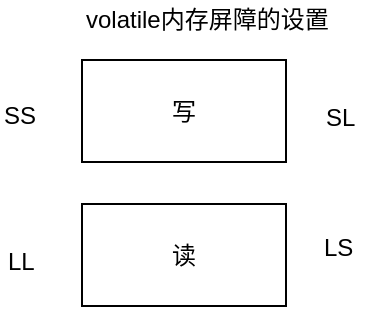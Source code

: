 <mxfile version="12.1.9" type="github" pages="1">
  <diagram id="hZeQctggh7tNMogapHVD" name="Page-1">
    <mxGraphModel dx="1887" dy="1393" grid="0" gridSize="10" guides="1" tooltips="1" connect="1" arrows="1" fold="1" page="0" pageScale="1" pageWidth="827" pageHeight="1169" math="0" shadow="0">
      <root>
        <mxCell id="0"/>
        <mxCell id="1" parent="0"/>
        <mxCell id="ByfjLrp16bgXf0-zSHsz-2" value="写" style="rounded=0;whiteSpace=wrap;html=1;" vertex="1" parent="1">
          <mxGeometry x="-710" y="-412" width="102" height="51" as="geometry"/>
        </mxCell>
        <mxCell id="ByfjLrp16bgXf0-zSHsz-5" value="读" style="rounded=0;whiteSpace=wrap;html=1;" vertex="1" parent="1">
          <mxGeometry x="-710" y="-340" width="102" height="51" as="geometry"/>
        </mxCell>
        <mxCell id="ByfjLrp16bgXf0-zSHsz-6" value="SS" style="text;html=1;resizable=0;points=[];autosize=1;align=left;verticalAlign=top;spacingTop=-4;" vertex="1" parent="1">
          <mxGeometry x="-751" y="-394" width="26" height="14" as="geometry"/>
        </mxCell>
        <mxCell id="ByfjLrp16bgXf0-zSHsz-7" value="SL" style="text;html=1;resizable=0;points=[];autosize=1;align=left;verticalAlign=top;spacingTop=-4;" vertex="1" parent="1">
          <mxGeometry x="-590" y="-393.5" width="25" height="14" as="geometry"/>
        </mxCell>
        <mxCell id="ByfjLrp16bgXf0-zSHsz-8" value="LL" style="text;html=1;resizable=0;points=[];autosize=1;align=left;verticalAlign=top;spacingTop=-4;" vertex="1" parent="1">
          <mxGeometry x="-749.5" y="-321.5" width="23" height="14" as="geometry"/>
        </mxCell>
        <mxCell id="ByfjLrp16bgXf0-zSHsz-9" value="LS" style="text;html=1;resizable=0;points=[];autosize=1;align=left;verticalAlign=top;spacingTop=-4;" vertex="1" parent="1">
          <mxGeometry x="-591.5" y="-328.5" width="25" height="14" as="geometry"/>
        </mxCell>
        <mxCell id="ByfjLrp16bgXf0-zSHsz-11" value="volatile内存屏障的设置" style="text;html=1;resizable=0;points=[];autosize=1;align=left;verticalAlign=top;spacingTop=-4;" vertex="1" parent="1">
          <mxGeometry x="-710" y="-442" width="131" height="14" as="geometry"/>
        </mxCell>
      </root>
    </mxGraphModel>
  </diagram>
</mxfile>
